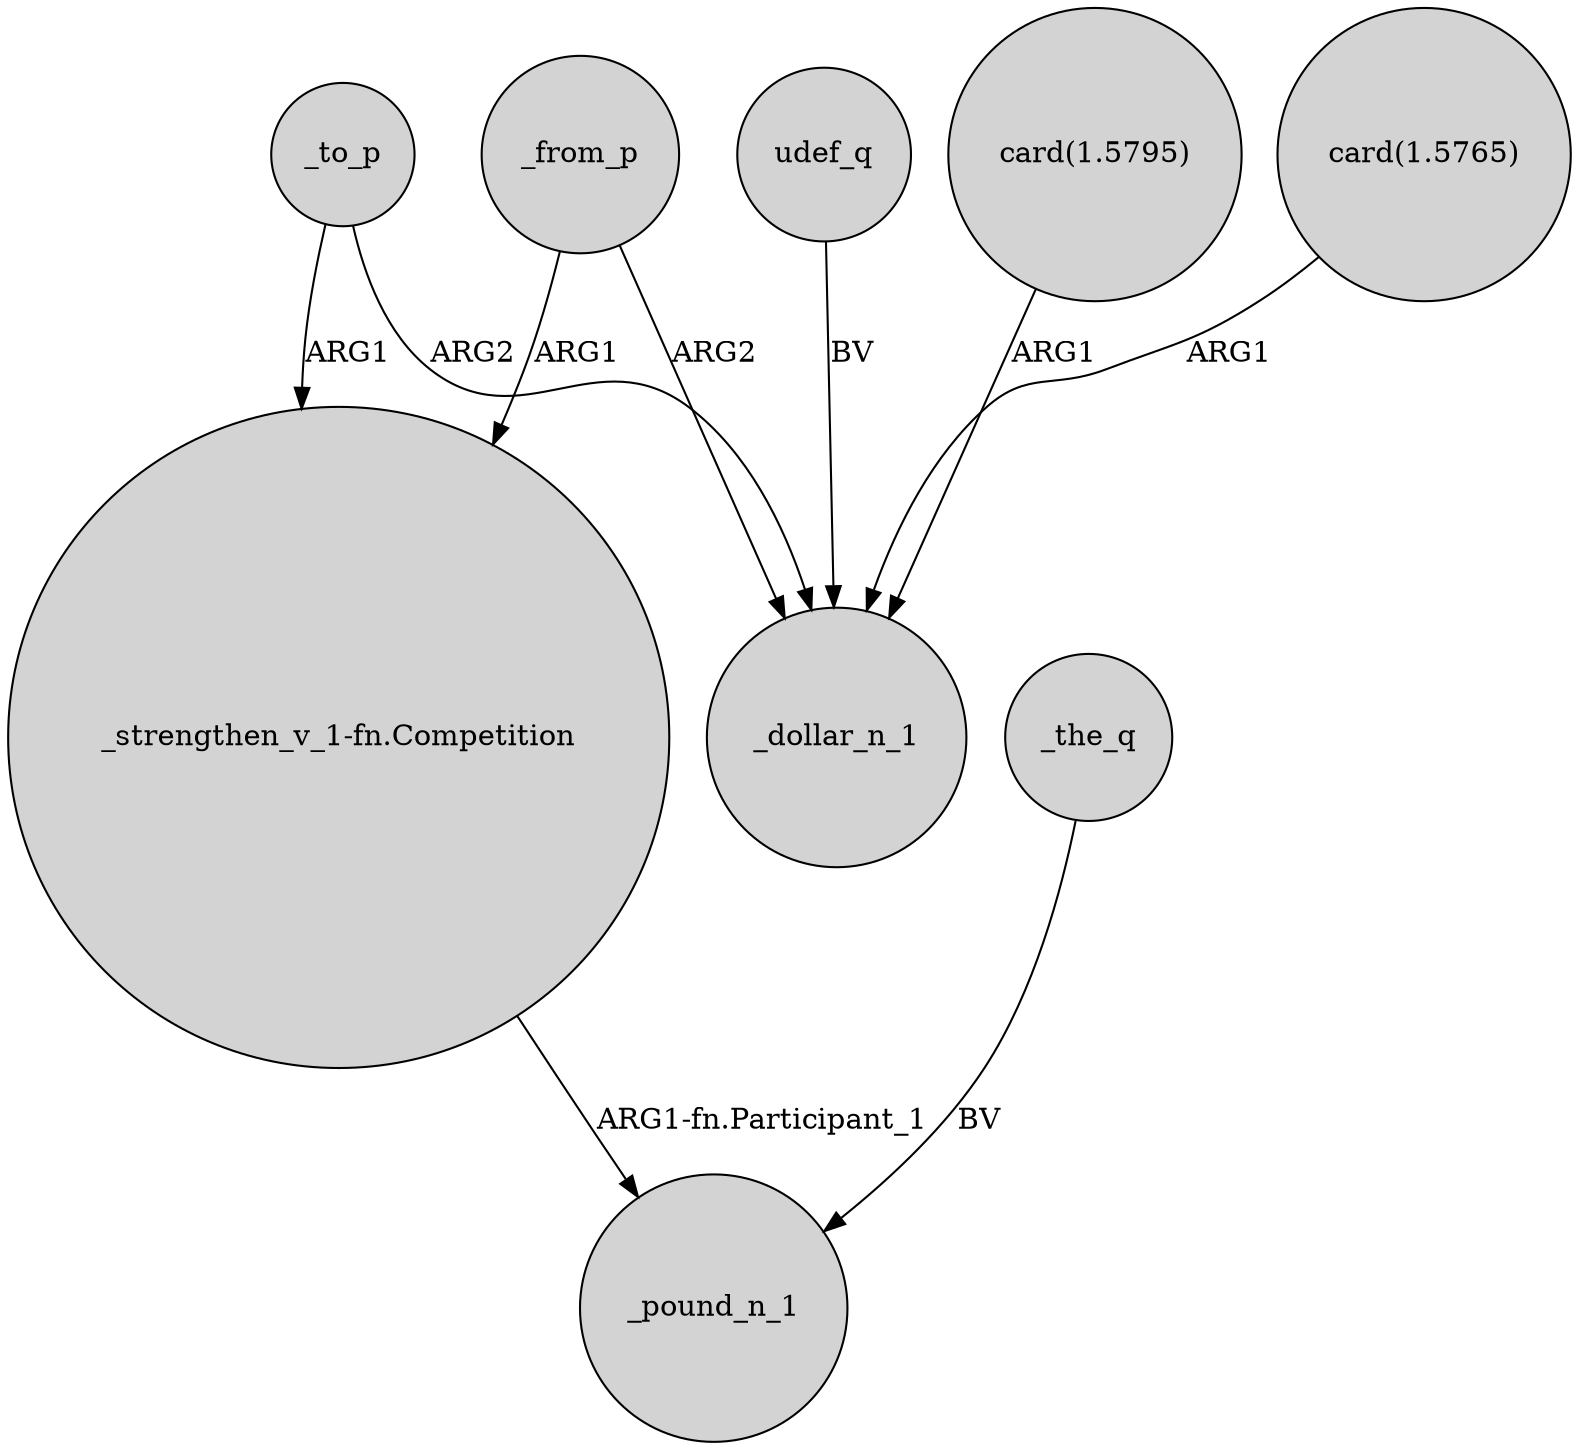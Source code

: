 digraph {
	node [shape=circle style=filled]
	_to_p -> _dollar_n_1 [label=ARG2]
	_from_p -> "_strengthen_v_1-fn.Competition" [label=ARG1]
	udef_q -> _dollar_n_1 [label=BV]
	_to_p -> "_strengthen_v_1-fn.Competition" [label=ARG1]
	_the_q -> _pound_n_1 [label=BV]
	"card(1.5795)" -> _dollar_n_1 [label=ARG1]
	"_strengthen_v_1-fn.Competition" -> _pound_n_1 [label="ARG1-fn.Participant_1"]
	_from_p -> _dollar_n_1 [label=ARG2]
	"card(1.5765)" -> _dollar_n_1 [label=ARG1]
}
